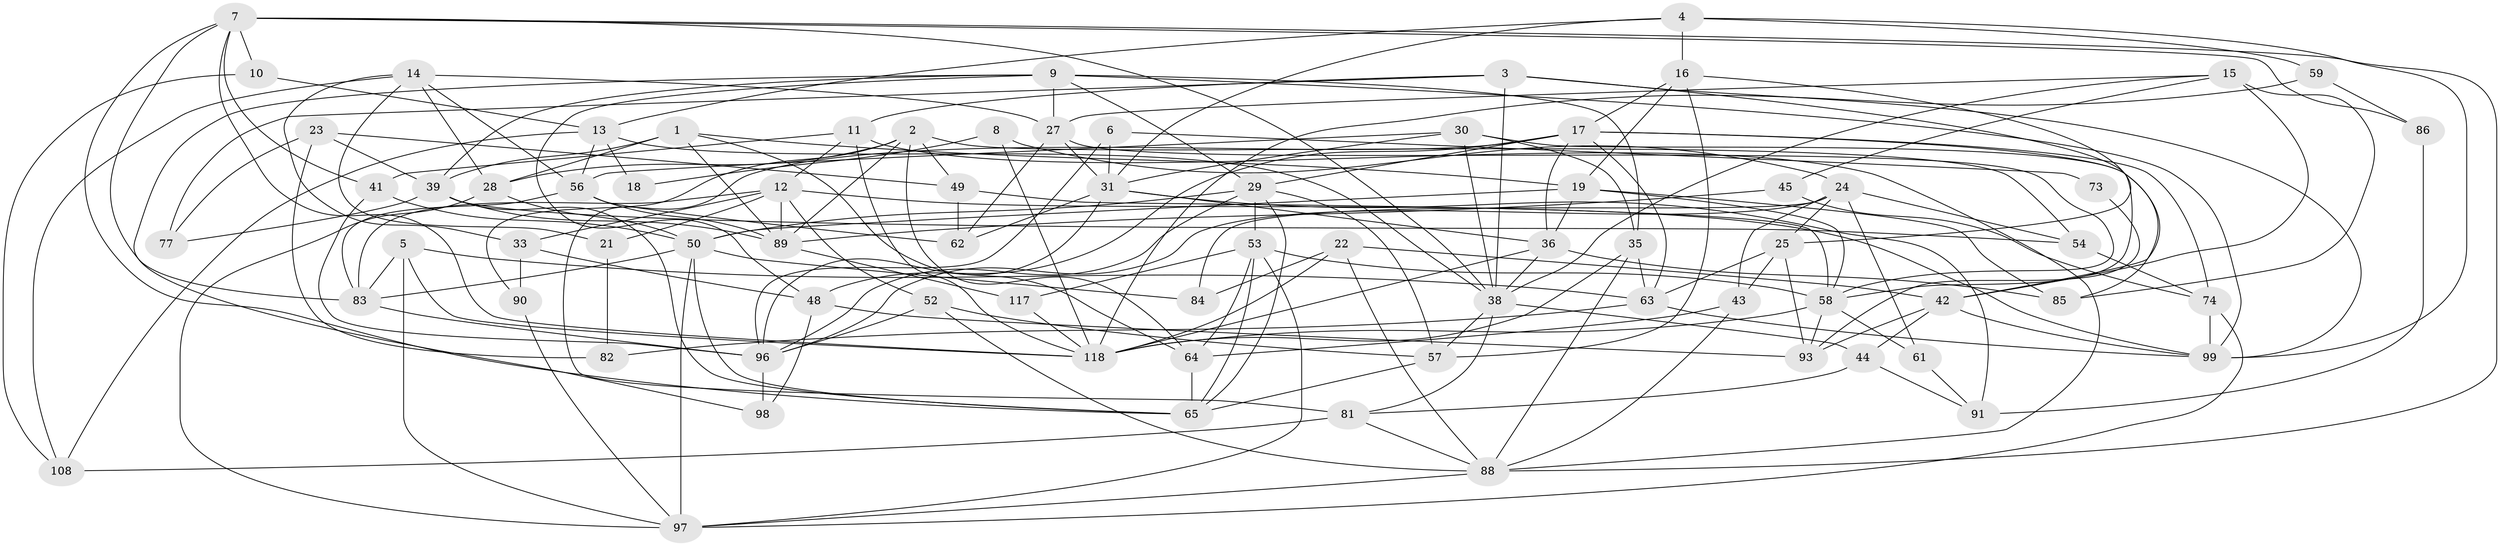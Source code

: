 // original degree distribution, {4: 0.2903225806451613, 3: 0.3064516129032258, 5: 0.23387096774193547, 2: 0.07258064516129033, 6: 0.07258064516129033, 7: 0.024193548387096774}
// Generated by graph-tools (version 1.1) at 2025/41/03/06/25 10:41:53]
// undirected, 75 vertices, 193 edges
graph export_dot {
graph [start="1"]
  node [color=gray90,style=filled];
  1 [super="+79"];
  2 [super="+32"];
  3 [super="+111"];
  4;
  5 [super="+67"];
  6 [super="+66"];
  7 [super="+47"];
  8;
  9 [super="+20"];
  10 [super="+102"];
  11 [super="+80"];
  12 [super="+34"];
  13 [super="+55"];
  14 [super="+120"];
  15 [super="+37"];
  16 [super="+46"];
  17 [super="+70"];
  18;
  19;
  21;
  22;
  23 [super="+94"];
  24 [super="+26"];
  25;
  27 [super="+113"];
  28 [super="+110"];
  29 [super="+71"];
  30 [super="+104"];
  31 [super="+116"];
  33;
  35 [super="+115"];
  36 [super="+69"];
  38 [super="+40"];
  39 [super="+112"];
  41 [super="+51"];
  42 [super="+103"];
  43;
  44;
  45;
  48 [super="+72"];
  49;
  50 [super="+60"];
  52;
  53 [super="+109"];
  54 [super="+101"];
  56 [super="+68"];
  57 [super="+76"];
  58 [super="+78"];
  59 [super="+100"];
  61;
  62 [super="+95"];
  63 [super="+122"];
  64 [super="+75"];
  65 [super="+92"];
  73;
  74 [super="+123"];
  77;
  81 [super="+105"];
  82;
  83;
  84;
  85 [super="+87"];
  86;
  88 [super="+124"];
  89 [super="+106"];
  90;
  91;
  93;
  96 [super="+114"];
  97 [super="+121"];
  98;
  99 [super="+107"];
  108;
  117;
  118 [super="+119"];
  1 -- 89;
  1 -- 39;
  1 -- 64;
  1 -- 19;
  1 -- 28;
  2 -- 64;
  2 -- 90;
  2 -- 54;
  2 -- 89;
  2 -- 49;
  2 -- 28;
  3 -- 77;
  3 -- 11;
  3 -- 58;
  3 -- 38;
  3 -- 99;
  4 -- 16;
  4 -- 13;
  4 -- 99;
  4 -- 59;
  4 -- 31;
  5 -- 97;
  5 -- 118;
  5 -- 83;
  5 -- 63;
  6 -- 31;
  6 -- 73;
  6 -- 96 [weight=2];
  7 -- 83;
  7 -- 88;
  7 -- 118;
  7 -- 38;
  7 -- 65;
  7 -- 86;
  7 -- 10;
  7 -- 41;
  8 -- 24;
  8 -- 18;
  8 -- 118;
  9 -- 35;
  9 -- 27;
  9 -- 29;
  9 -- 98;
  9 -- 39;
  9 -- 99;
  9 -- 48;
  10 -- 108;
  10 -- 13;
  11 -- 88;
  11 -- 12;
  11 -- 118;
  11 -- 41;
  12 -- 83;
  12 -- 21;
  12 -- 89;
  12 -- 33;
  12 -- 99;
  12 -- 52;
  13 -- 18;
  13 -- 38;
  13 -- 108;
  13 -- 56;
  14 -- 33;
  14 -- 21;
  14 -- 108;
  14 -- 27;
  14 -- 56;
  14 -- 28;
  15 -- 42 [weight=2];
  15 -- 38;
  15 -- 45;
  15 -- 85;
  15 -- 27;
  16 -- 19;
  16 -- 25;
  16 -- 17;
  16 -- 57;
  17 -- 36;
  17 -- 48;
  17 -- 63;
  17 -- 42;
  17 -- 74;
  17 -- 29;
  17 -- 81;
  19 -- 36;
  19 -- 85;
  19 -- 50;
  19 -- 58;
  21 -- 82;
  22 -- 84;
  22 -- 42;
  22 -- 88;
  22 -- 118;
  23 -- 77;
  23 -- 39;
  23 -- 49;
  23 -- 82;
  24 -- 25;
  24 -- 54;
  24 -- 61;
  24 -- 84;
  24 -- 43;
  24 -- 96;
  25 -- 93;
  25 -- 43;
  25 -- 63;
  27 -- 58;
  27 -- 31;
  27 -- 62;
  28 -- 97;
  28 -- 50;
  29 -- 50;
  29 -- 96;
  29 -- 53;
  29 -- 57;
  29 -- 65;
  30 -- 56;
  30 -- 31 [weight=2];
  30 -- 35 [weight=2];
  30 -- 85;
  30 -- 38;
  31 -- 36;
  31 -- 62;
  31 -- 96;
  31 -- 91;
  33 -- 90;
  33 -- 48;
  35 -- 118;
  35 -- 88;
  35 -- 63;
  36 -- 118;
  36 -- 85;
  36 -- 38;
  38 -- 81;
  38 -- 57;
  38 -- 44;
  39 -- 89;
  39 -- 77;
  39 -- 65;
  39 -- 54;
  41 -- 96;
  41 -- 50;
  42 -- 99;
  42 -- 44;
  42 -- 93;
  43 -- 88;
  43 -- 64;
  44 -- 91;
  44 -- 81;
  45 -- 89;
  45 -- 74;
  48 -- 98;
  48 -- 93;
  49 -- 58;
  49 -- 62;
  50 -- 65;
  50 -- 97;
  50 -- 83;
  50 -- 84;
  52 -- 96;
  52 -- 88;
  52 -- 57;
  53 -- 58;
  53 -- 64;
  53 -- 117;
  53 -- 97;
  53 -- 65;
  54 -- 74;
  56 -- 83;
  56 -- 89;
  56 -- 62;
  57 -- 65;
  58 -- 61;
  58 -- 93;
  58 -- 118;
  59 -- 118;
  59 -- 86;
  61 -- 91;
  63 -- 82;
  63 -- 99;
  64 -- 65;
  73 -- 93;
  74 -- 97;
  74 -- 99;
  81 -- 88;
  81 -- 108;
  83 -- 96;
  86 -- 91;
  88 -- 97;
  89 -- 117;
  90 -- 97;
  96 -- 98;
  117 -- 118;
}
